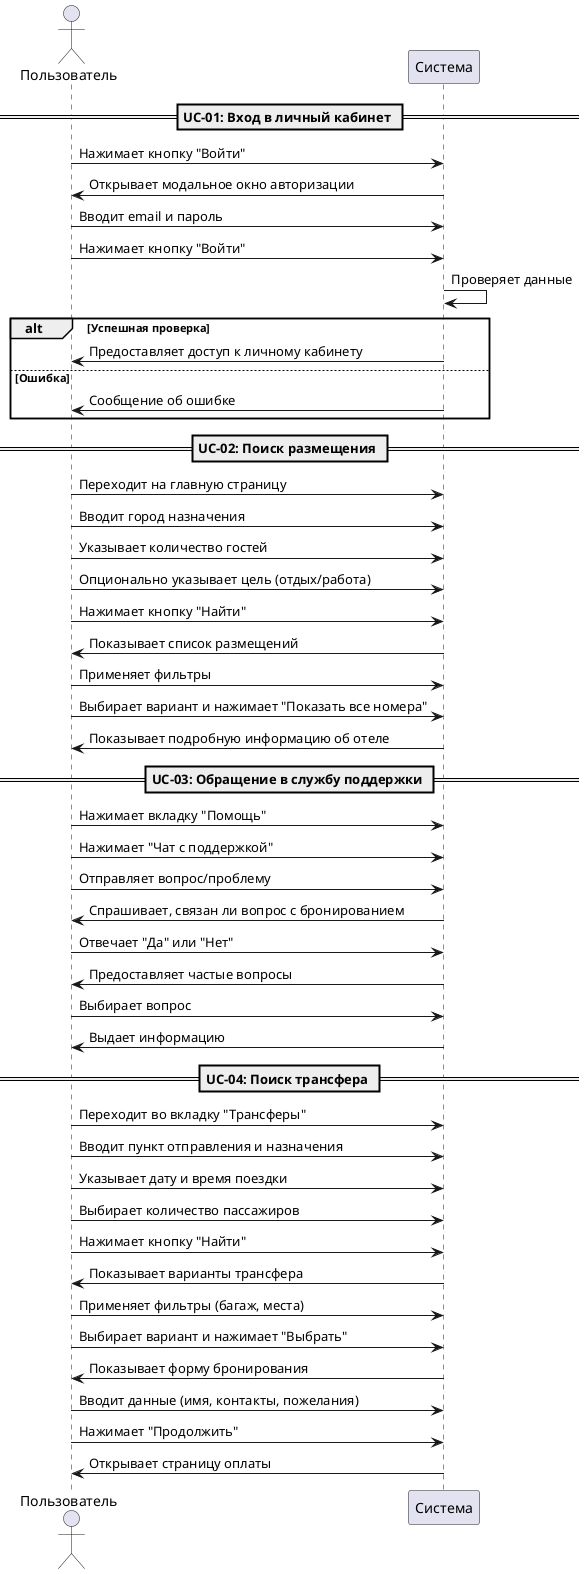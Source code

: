 @startuml
actor Пользователь
participant Система

== UC-01: Вход в личный кабинет ==
Пользователь -> Система: Нажимает кнопку "Войти"
Система -> Пользователь: Открывает модальное окно авторизации
Пользователь -> Система: Вводит email и пароль
Пользователь -> Система: Нажимает кнопку "Войти"
Система -> Система: Проверяет данные
alt Успешная проверка
    Система -> Пользователь: Предоставляет доступ к личному кабинету
else Ошибка
    Система -> Пользователь: Сообщение об ошибке
end

== UC-02: Поиск размещения ==
Пользователь -> Система: Переходит на главную страницу
Пользователь -> Система: Вводит город назначения
Пользователь -> Система: Указывает количество гостей
Пользователь -> Система: Опционально указывает цель (отдых/работа)
Пользователь -> Система: Нажимает кнопку "Найти"
Система -> Пользователь: Показывает список размещений
Пользователь -> Система: Применяет фильтры
Пользователь -> Система: Выбирает вариант и нажимает "Показать все номера"
Система -> Пользователь: Показывает подробную информацию об отеле

== UC-03: Обращение в службу поддержки ==
Пользователь -> Система: Нажимает вкладку "Помощь"
Пользователь -> Система: Нажимает "Чат с поддержкой"
Пользователь -> Система: Отправляет вопрос/проблему
Система -> Пользователь: Спрашивает, связан ли вопрос с бронированием
Пользователь -> Система: Отвечает "Да" или "Нет"
Система -> Пользователь: Предоставляет частые вопросы
Пользователь -> Система: Выбирает вопрос
Система -> Пользователь: Выдает информацию

== UC-04: Поиск трансфера ==
Пользователь -> Система: Переходит во вкладку "Трансферы"
Пользователь -> Система: Вводит пункт отправления и назначения
Пользователь -> Система: Указывает дату и время поездки
Пользователь -> Система: Выбирает количество пассажиров
Пользователь -> Система: Нажимает кнопку "Найти"
Система -> Пользователь: Показывает варианты трансфера
Пользователь -> Система: Применяет фильтры (багаж, места)
Пользователь -> Система: Выбирает вариант и нажимает "Выбрать"
Система -> Пользователь: Показывает форму бронирования
Пользователь -> Система: Вводит данные (имя, контакты, пожелания)
Пользователь -> Система: Нажимает "Продолжить"
Система -> Пользователь: Открывает страницу оплаты
@enduml